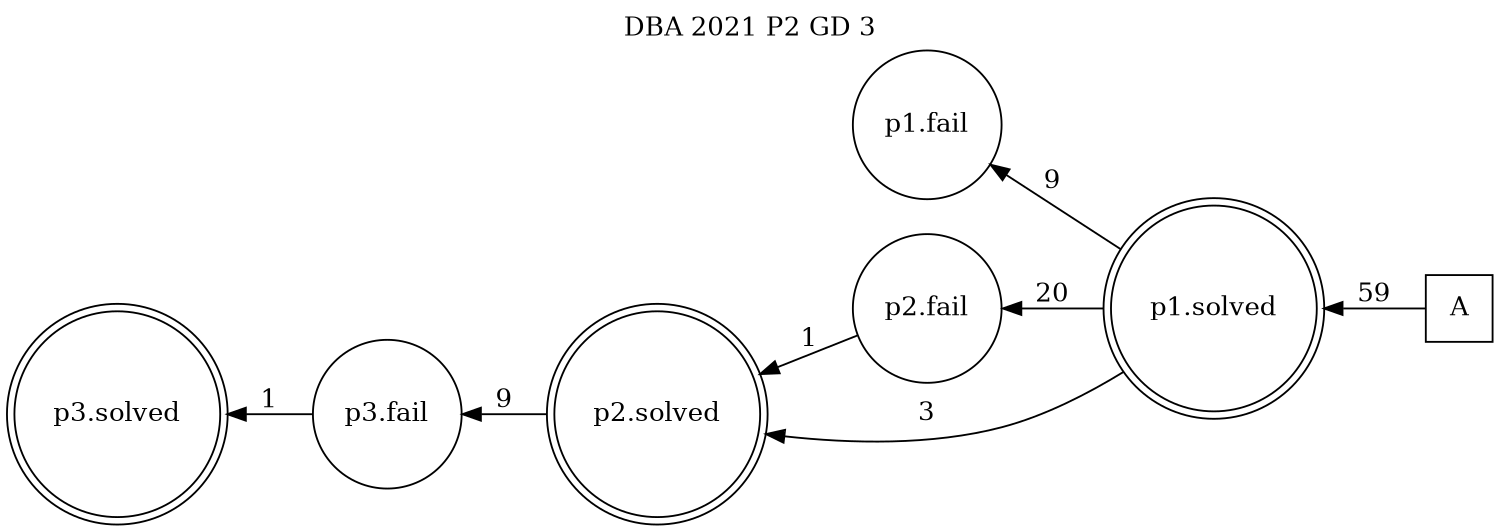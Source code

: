 digraph DBA_2021_P2_GD_3_GOOD {
labelloc="tl"
label= " DBA 2021 P2 GD 3 "
rankdir="RL";
graph [ size=" 10 , 10 !"]

"A" [shape="square" label="A"]
"p1.solved" [shape="doublecircle" label="p1.solved"]
"p1.fail" [shape="circle" label="p1.fail"]
"p2.fail" [shape="circle" label="p2.fail"]
"p2.solved" [shape="doublecircle" label="p2.solved"]
"p3.fail" [shape="circle" label="p3.fail"]
"p3.solved" [shape="doublecircle" label="p3.solved"]
"A" -> "p1.solved" [ label=59]
"p1.solved" -> "p1.fail" [ label=9]
"p1.solved" -> "p2.fail" [ label=20]
"p1.solved" -> "p2.solved" [ label=3]
"p2.fail" -> "p2.solved" [ label=1]
"p2.solved" -> "p3.fail" [ label=9]
"p3.fail" -> "p3.solved" [ label=1]
}
